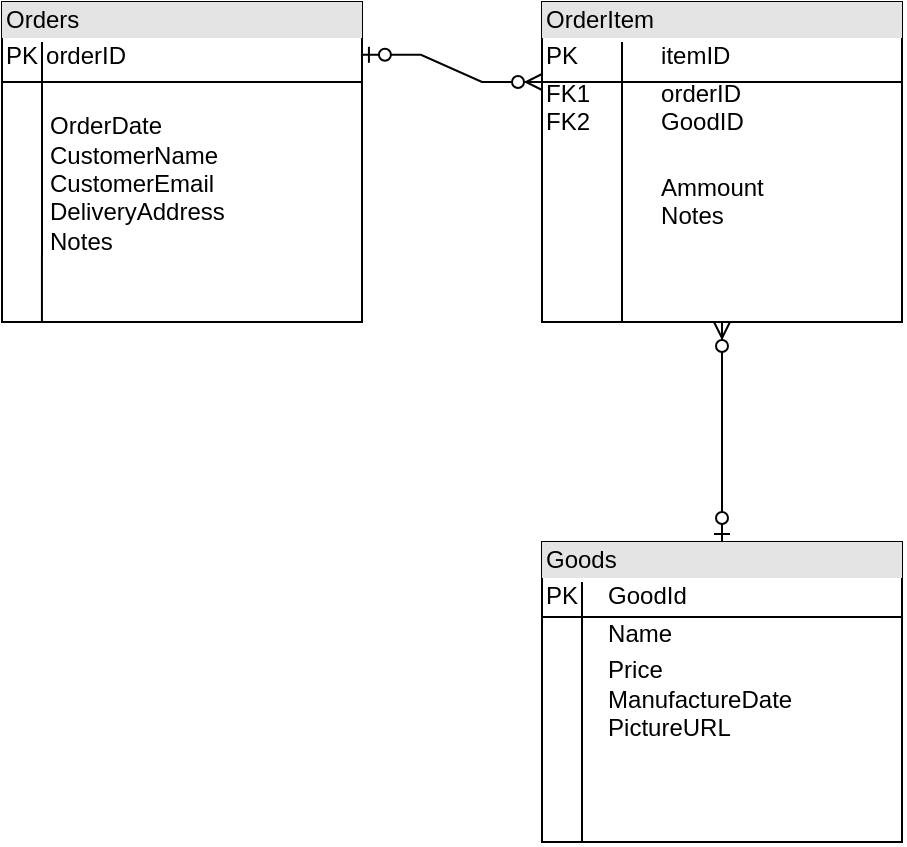 <mxfile version="20.5.1" type="github">
  <diagram name="Page-1" id="a7904f86-f2b4-8e86-fa97-74104820619b">
    <mxGraphModel dx="2364" dy="1526" grid="1" gridSize="10" guides="1" tooltips="1" connect="1" arrows="1" fold="1" page="1" pageScale="1" pageWidth="1100" pageHeight="850" background="none" math="0" shadow="0">
      <root>
        <mxCell id="0" />
        <mxCell id="1" parent="0" />
        <mxCell id="ZpQ_losA6Uej43K30TEA-4" value="&lt;div style=&quot;box-sizing:border-box;width:100%;background:#e4e4e4;padding:2px;&quot;&gt;Orders&lt;/div&gt;&lt;table style=&quot;width:100%;font-size:1em;&quot; cellpadding=&quot;2&quot; cellspacing=&quot;0&quot;&gt;&lt;tbody&gt;&lt;tr&gt;&lt;td&gt;PK&lt;/td&gt;&lt;td&gt;orderID&lt;/td&gt;&lt;/tr&gt;&lt;tr&gt;&lt;td&gt;&lt;/td&gt;&lt;td&gt;&lt;br&gt;&lt;table style=&quot;font-size: 1em; background-color: initial; width: 176px;&quot; cellpadding=&quot;2&quot; cellspacing=&quot;0&quot;&gt;&lt;tbody&gt;&lt;tr&gt;&lt;td&gt;OrderDate&lt;br&gt;CustomerName&lt;br&gt;CustomerEmail&lt;br&gt;DeliveryAddress&lt;br&gt;Notes&lt;/td&gt;&lt;/tr&gt;&lt;/tbody&gt;&lt;/table&gt;&lt;/td&gt;&lt;/tr&gt;&lt;/tbody&gt;&lt;/table&gt;" style="verticalAlign=top;align=left;overflow=fill;html=1;fillColor=none;" vertex="1" parent="1">
          <mxGeometry x="40" y="40" width="180" height="160" as="geometry" />
        </mxCell>
        <mxCell id="ZpQ_losA6Uej43K30TEA-7" value="&lt;div style=&quot;box-sizing:border-box;width:100%;background:#e4e4e4;padding:2px;&quot;&gt;OrderItem&lt;/div&gt;&lt;table style=&quot;width:100%;font-size:1em;&quot; cellpadding=&quot;2&quot; cellspacing=&quot;0&quot;&gt;&lt;tbody&gt;&lt;tr&gt;&lt;td&gt;PK&lt;/td&gt;&lt;td&gt;itemID&lt;/td&gt;&lt;/tr&gt;&lt;tr&gt;&lt;td&gt;FK1&lt;br&gt;FK2&lt;/td&gt;&lt;td&gt;orderID&lt;br&gt;GoodID&lt;br&gt;&lt;/td&gt;&lt;/tr&gt;&lt;tr&gt;&lt;td&gt;&lt;br&gt;&lt;/td&gt;&lt;td&gt;&lt;br&gt;Ammount&lt;br&gt;Notes&lt;/td&gt;&lt;/tr&gt;&lt;/tbody&gt;&lt;/table&gt;" style="verticalAlign=top;align=left;overflow=fill;html=1;fillColor=none;" vertex="1" parent="1">
          <mxGeometry x="310" y="40" width="180" height="160" as="geometry" />
        </mxCell>
        <mxCell id="ZpQ_losA6Uej43K30TEA-13" value="" style="edgeStyle=entityRelationEdgeStyle;fontSize=12;html=1;endArrow=ERzeroToMany;startArrow=ERzeroToOne;rounded=0;exitX=0.997;exitY=0.165;exitDx=0;exitDy=0;exitPerimeter=0;" edge="1" parent="1" source="ZpQ_losA6Uej43K30TEA-4">
          <mxGeometry width="100" height="100" relative="1" as="geometry">
            <mxPoint x="250" y="90" as="sourcePoint" />
            <mxPoint x="310" y="80" as="targetPoint" />
          </mxGeometry>
        </mxCell>
        <mxCell id="ZpQ_losA6Uej43K30TEA-14" value="" style="endArrow=none;html=1;rounded=0;entryX=0;entryY=0.25;entryDx=0;entryDy=0;exitX=1;exitY=0.25;exitDx=0;exitDy=0;" edge="1" parent="1" source="ZpQ_losA6Uej43K30TEA-4" target="ZpQ_losA6Uej43K30TEA-4">
          <mxGeometry width="50" height="50" relative="1" as="geometry">
            <mxPoint x="250" y="250" as="sourcePoint" />
            <mxPoint x="300" y="200" as="targetPoint" />
          </mxGeometry>
        </mxCell>
        <mxCell id="ZpQ_losA6Uej43K30TEA-15" value="" style="endArrow=none;html=1;rounded=0;entryX=0;entryY=0.25;entryDx=0;entryDy=0;exitX=1;exitY=0.25;exitDx=0;exitDy=0;" edge="1" parent="1">
          <mxGeometry width="50" height="50" relative="1" as="geometry">
            <mxPoint x="490" y="80" as="sourcePoint" />
            <mxPoint x="310" y="80" as="targetPoint" />
          </mxGeometry>
        </mxCell>
        <mxCell id="ZpQ_losA6Uej43K30TEA-18" value="" style="endArrow=none;html=1;rounded=0;exitX=0.111;exitY=1;exitDx=0;exitDy=0;exitPerimeter=0;" edge="1" parent="1" source="ZpQ_losA6Uej43K30TEA-4">
          <mxGeometry width="50" height="50" relative="1" as="geometry">
            <mxPoint y="80" as="sourcePoint" />
            <mxPoint x="60" y="60" as="targetPoint" />
          </mxGeometry>
        </mxCell>
        <mxCell id="ZpQ_losA6Uej43K30TEA-19" value="" style="endArrow=none;html=1;rounded=0;" edge="1" parent="1">
          <mxGeometry width="50" height="50" relative="1" as="geometry">
            <mxPoint x="350" y="200" as="sourcePoint" />
            <mxPoint x="350" y="60" as="targetPoint" />
          </mxGeometry>
        </mxCell>
        <mxCell id="ZpQ_losA6Uej43K30TEA-20" value="&lt;div style=&quot;box-sizing:border-box;width:100%;background:#e4e4e4;padding:2px;&quot;&gt;Goods&lt;/div&gt;&lt;table style=&quot;width:100%;font-size:1em;&quot; cellpadding=&quot;2&quot; cellspacing=&quot;0&quot;&gt;&lt;tbody&gt;&lt;tr&gt;&lt;td&gt;PK&lt;/td&gt;&lt;td&gt;GoodId&lt;/td&gt;&lt;/tr&gt;&lt;tr&gt;&lt;td&gt;&lt;br&gt;&lt;/td&gt;&lt;td&gt;Name&lt;/td&gt;&lt;/tr&gt;&lt;tr&gt;&lt;td&gt;&lt;/td&gt;&lt;td&gt;Price&lt;br&gt;ManufactureDate&lt;br&gt;PictureURL&lt;/td&gt;&lt;/tr&gt;&lt;/tbody&gt;&lt;/table&gt;" style="verticalAlign=top;align=left;overflow=fill;html=1;fillColor=none;" vertex="1" parent="1">
          <mxGeometry x="310" y="310" width="180" height="150" as="geometry" />
        </mxCell>
        <mxCell id="ZpQ_losA6Uej43K30TEA-22" value="" style="fontSize=12;html=1;endArrow=ERzeroToMany;startArrow=ERzeroToOne;rounded=0;entryX=0.5;entryY=1;entryDx=0;entryDy=0;" edge="1" parent="1" source="ZpQ_losA6Uej43K30TEA-20" target="ZpQ_losA6Uej43K30TEA-7">
          <mxGeometry width="100" height="100" relative="1" as="geometry">
            <mxPoint x="110" y="95" as="sourcePoint" />
            <mxPoint x="260" y="190" as="targetPoint" />
          </mxGeometry>
        </mxCell>
        <mxCell id="ZpQ_losA6Uej43K30TEA-29" value="" style="endArrow=none;html=1;rounded=0;" edge="1" parent="1">
          <mxGeometry width="50" height="50" relative="1" as="geometry">
            <mxPoint x="330" y="330" as="sourcePoint" />
            <mxPoint x="330" y="460" as="targetPoint" />
          </mxGeometry>
        </mxCell>
        <mxCell id="ZpQ_losA6Uej43K30TEA-30" value="" style="endArrow=none;html=1;rounded=0;entryX=1;entryY=0.25;entryDx=0;entryDy=0;exitX=0;exitY=0.25;exitDx=0;exitDy=0;" edge="1" parent="1" source="ZpQ_losA6Uej43K30TEA-20" target="ZpQ_losA6Uej43K30TEA-20">
          <mxGeometry width="50" height="50" relative="1" as="geometry">
            <mxPoint x="250" y="360" as="sourcePoint" />
            <mxPoint x="400" y="330" as="targetPoint" />
          </mxGeometry>
        </mxCell>
      </root>
    </mxGraphModel>
  </diagram>
</mxfile>
